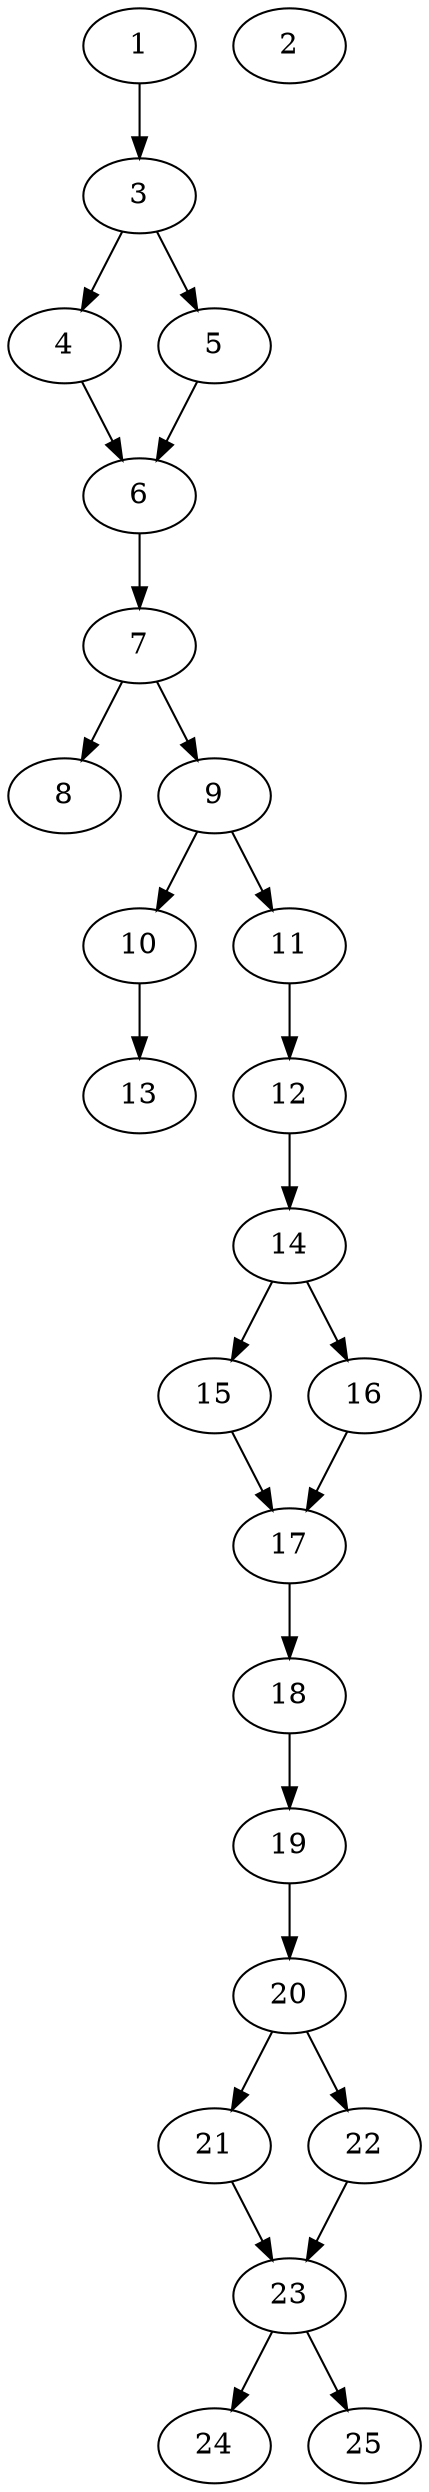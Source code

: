 // DAG automatically generated by daggen at Thu Oct  3 14:00:40 2019
// ./daggen --dot -n 25 --ccr 0.3 --fat 0.3 --regular 0.5 --density 0.7 --mindata 5242880 --maxdata 52428800 
digraph G {
  1 [size="147247787", alpha="0.20", expect_size="44174336"] 
  1 -> 3 [size ="44174336"]
  2 [size="19087360", alpha="0.20", expect_size="5726208"] 
  3 [size="43888640", alpha="0.15", expect_size="13166592"] 
  3 -> 4 [size ="13166592"]
  3 -> 5 [size ="13166592"]
  4 [size="147240960", alpha="0.18", expect_size="44172288"] 
  4 -> 6 [size ="44172288"]
  5 [size="78503253", alpha="0.12", expect_size="23550976"] 
  5 -> 6 [size ="23550976"]
  6 [size="123740160", alpha="0.16", expect_size="37122048"] 
  6 -> 7 [size ="37122048"]
  7 [size="139048960", alpha="0.15", expect_size="41714688"] 
  7 -> 8 [size ="41714688"]
  7 -> 9 [size ="41714688"]
  8 [size="93344427", alpha="0.12", expect_size="28003328"] 
  9 [size="139960320", alpha="0.12", expect_size="41988096"] 
  9 -> 10 [size ="41988096"]
  9 -> 11 [size ="41988096"]
  10 [size="48701440", alpha="0.15", expect_size="14610432"] 
  10 -> 13 [size ="14610432"]
  11 [size="131512320", alpha="0.05", expect_size="39453696"] 
  11 -> 12 [size ="39453696"]
  12 [size="129140053", alpha="0.10", expect_size="38742016"] 
  12 -> 14 [size ="38742016"]
  13 [size="125863253", alpha="0.08", expect_size="37758976"] 
  14 [size="86865920", alpha="0.03", expect_size="26059776"] 
  14 -> 15 [size ="26059776"]
  14 -> 16 [size ="26059776"]
  15 [size="73246720", alpha="0.13", expect_size="21974016"] 
  15 -> 17 [size ="21974016"]
  16 [size="165242880", alpha="0.20", expect_size="49572864"] 
  16 -> 17 [size ="49572864"]
  17 [size="135843840", alpha="0.06", expect_size="40753152"] 
  17 -> 18 [size ="40753152"]
  18 [size="94863360", alpha="0.17", expect_size="28459008"] 
  18 -> 19 [size ="28459008"]
  19 [size="30661973", alpha="0.14", expect_size="9198592"] 
  19 -> 20 [size ="9198592"]
  20 [size="125870080", alpha="0.07", expect_size="37761024"] 
  20 -> 21 [size ="37761024"]
  20 -> 22 [size ="37761024"]
  21 [size="84271787", alpha="0.16", expect_size="25281536"] 
  21 -> 23 [size ="25281536"]
  22 [size="124863147", alpha="0.05", expect_size="37458944"] 
  22 -> 23 [size ="37458944"]
  23 [size="43700907", alpha="0.17", expect_size="13110272"] 
  23 -> 24 [size ="13110272"]
  23 -> 25 [size ="13110272"]
  24 [size="108803413", alpha="0.07", expect_size="32641024"] 
  25 [size="133140480", alpha="0.03", expect_size="39942144"] 
}
